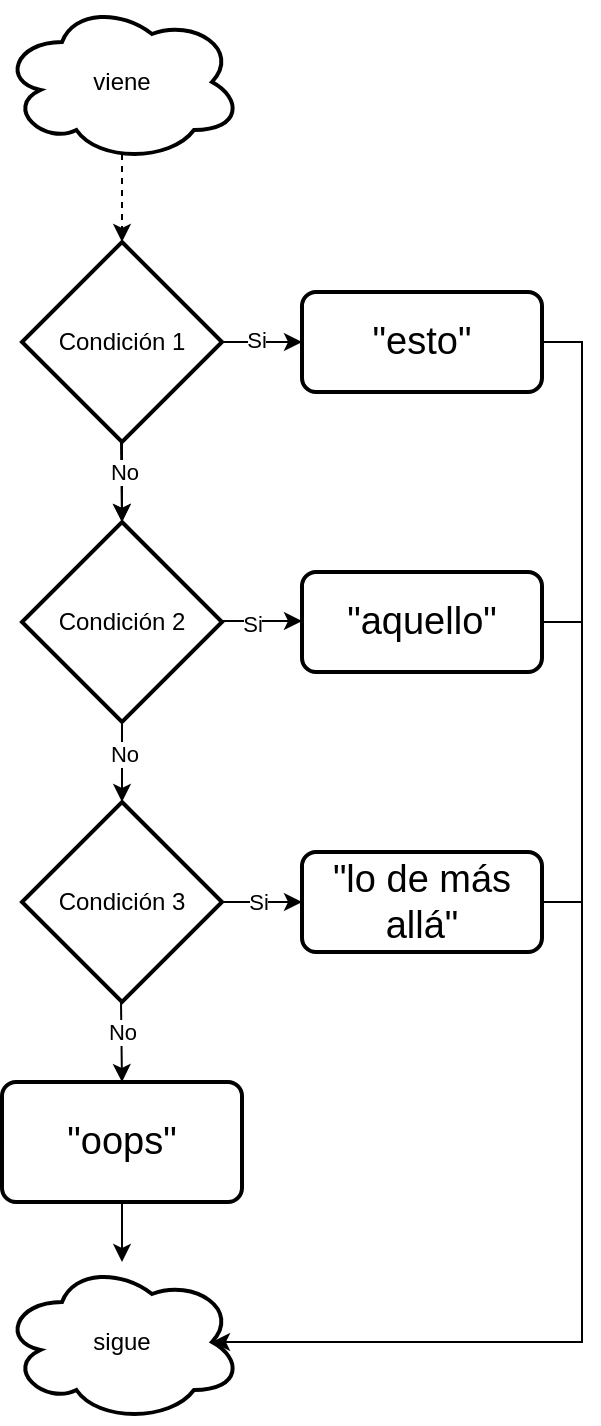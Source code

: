 <mxfile version="13.7.7" type="device"><diagram id="CUo5aL6lBfviS_h7ypjw" name="Page-1"><mxGraphModel dx="586" dy="1682" grid="1" gridSize="10" guides="1" tooltips="1" connect="1" arrows="1" fold="1" page="1" pageScale="1" pageWidth="827" pageHeight="1169" math="0" shadow="0"><root><mxCell id="0"/><mxCell id="1" parent="0"/><mxCell id="RpY1mf4aYmQm5KlJ1nnQ-14" value="" style="edgeStyle=orthogonalEdgeStyle;rounded=0;orthogonalLoop=1;jettySize=auto;html=1;" edge="1" parent="1" source="RpY1mf4aYmQm5KlJ1nnQ-2" target="RpY1mf4aYmQm5KlJ1nnQ-3"><mxGeometry relative="1" as="geometry"/></mxCell><mxCell id="RpY1mf4aYmQm5KlJ1nnQ-2" value="Condición 1" style="strokeWidth=2;html=1;shape=mxgraph.flowchart.decision;whiteSpace=wrap;" vertex="1" parent="1"><mxGeometry x="200" y="370" width="100" height="100" as="geometry"/></mxCell><mxCell id="RpY1mf4aYmQm5KlJ1nnQ-38" style="edgeStyle=orthogonalEdgeStyle;rounded=0;orthogonalLoop=1;jettySize=auto;html=1;exitX=0.5;exitY=1;exitDx=0;exitDy=0;exitPerimeter=0;entryX=0.5;entryY=0;entryDx=0;entryDy=0;entryPerimeter=0;" edge="1" parent="1" source="RpY1mf4aYmQm5KlJ1nnQ-3" target="RpY1mf4aYmQm5KlJ1nnQ-7"><mxGeometry relative="1" as="geometry"/></mxCell><mxCell id="RpY1mf4aYmQm5KlJ1nnQ-39" value="No" style="edgeLabel;html=1;align=center;verticalAlign=middle;resizable=0;points=[];" vertex="1" connectable="0" parent="RpY1mf4aYmQm5KlJ1nnQ-38"><mxGeometry x="-0.2" y="1" relative="1" as="geometry"><mxPoint as="offset"/></mxGeometry></mxCell><mxCell id="RpY1mf4aYmQm5KlJ1nnQ-3" value="Condición 2" style="strokeWidth=2;html=1;shape=mxgraph.flowchart.decision;whiteSpace=wrap;" vertex="1" parent="1"><mxGeometry x="200" y="510" width="100" height="100" as="geometry"/></mxCell><mxCell id="RpY1mf4aYmQm5KlJ1nnQ-29" style="edgeStyle=orthogonalEdgeStyle;rounded=0;orthogonalLoop=1;jettySize=auto;html=1;exitX=1;exitY=0.5;exitDx=0;exitDy=0;entryX=0.875;entryY=0.5;entryDx=0;entryDy=0;entryPerimeter=0;" edge="1" parent="1" source="RpY1mf4aYmQm5KlJ1nnQ-5" target="RpY1mf4aYmQm5KlJ1nnQ-27"><mxGeometry relative="1" as="geometry"><Array as="points"><mxPoint x="480" y="420"/><mxPoint x="480" y="920"/></Array></mxGeometry></mxCell><mxCell id="RpY1mf4aYmQm5KlJ1nnQ-5" value="&lt;font style=&quot;font-size: 19px&quot;&gt;&quot;esto&quot;&lt;/font&gt;" style="rounded=1;whiteSpace=wrap;html=1;absoluteArcSize=1;arcSize=14;strokeWidth=2;" vertex="1" parent="1"><mxGeometry x="340" y="395" width="120" height="50" as="geometry"/></mxCell><mxCell id="RpY1mf4aYmQm5KlJ1nnQ-22" style="edgeStyle=orthogonalEdgeStyle;rounded=0;orthogonalLoop=1;jettySize=auto;html=1;exitX=1;exitY=0.5;exitDx=0;exitDy=0;exitPerimeter=0;entryX=0;entryY=0.5;entryDx=0;entryDy=0;" edge="1" parent="1" source="RpY1mf4aYmQm5KlJ1nnQ-7" target="RpY1mf4aYmQm5KlJ1nnQ-18"><mxGeometry relative="1" as="geometry"/></mxCell><mxCell id="RpY1mf4aYmQm5KlJ1nnQ-42" value="Si" style="edgeLabel;html=1;align=center;verticalAlign=middle;resizable=0;points=[];" vertex="1" connectable="0" parent="RpY1mf4aYmQm5KlJ1nnQ-22"><mxGeometry x="-0.1" relative="1" as="geometry"><mxPoint as="offset"/></mxGeometry></mxCell><mxCell id="RpY1mf4aYmQm5KlJ1nnQ-7" value="Condición 3" style="strokeWidth=2;html=1;shape=mxgraph.flowchart.decision;whiteSpace=wrap;" vertex="1" parent="1"><mxGeometry x="200" y="650" width="100" height="100" as="geometry"/></mxCell><mxCell id="RpY1mf4aYmQm5KlJ1nnQ-28" value="" style="edgeStyle=orthogonalEdgeStyle;rounded=0;orthogonalLoop=1;jettySize=auto;html=1;" edge="1" parent="1" source="RpY1mf4aYmQm5KlJ1nnQ-9" target="RpY1mf4aYmQm5KlJ1nnQ-27"><mxGeometry relative="1" as="geometry"/></mxCell><mxCell id="RpY1mf4aYmQm5KlJ1nnQ-9" value="&lt;font style=&quot;font-size: 19px&quot;&gt;&quot;oops&quot;&lt;/font&gt;" style="rounded=1;whiteSpace=wrap;html=1;absoluteArcSize=1;arcSize=14;strokeWidth=2;" vertex="1" parent="1"><mxGeometry x="190" y="790" width="120" height="60" as="geometry"/></mxCell><mxCell id="RpY1mf4aYmQm5KlJ1nnQ-10" value="" style="endArrow=classic;html=1;entryX=0.5;entryY=0;entryDx=0;entryDy=0;entryPerimeter=0;dashed=1;" edge="1" parent="1" target="RpY1mf4aYmQm5KlJ1nnQ-2"><mxGeometry width="50" height="50" relative="1" as="geometry"><mxPoint x="250" y="320" as="sourcePoint"/><mxPoint x="250" y="220" as="targetPoint"/></mxGeometry></mxCell><mxCell id="RpY1mf4aYmQm5KlJ1nnQ-11" value="" style="endArrow=classic;html=1;" edge="1" parent="1"><mxGeometry width="50" height="50" relative="1" as="geometry"><mxPoint x="249.5" y="470" as="sourcePoint"/><mxPoint x="250" y="510" as="targetPoint"/></mxGeometry></mxCell><mxCell id="RpY1mf4aYmQm5KlJ1nnQ-33" value="No" style="edgeLabel;html=1;align=center;verticalAlign=middle;resizable=0;points=[];" vertex="1" connectable="0" parent="RpY1mf4aYmQm5KlJ1nnQ-11"><mxGeometry x="-0.249" y="1" relative="1" as="geometry"><mxPoint as="offset"/></mxGeometry></mxCell><mxCell id="RpY1mf4aYmQm5KlJ1nnQ-13" value="" style="endArrow=classic;html=1;" edge="1" parent="1"><mxGeometry width="50" height="50" relative="1" as="geometry"><mxPoint x="249.5" y="750" as="sourcePoint"/><mxPoint x="250" y="790" as="targetPoint"/><Array as="points"><mxPoint x="250" y="790"/></Array></mxGeometry></mxCell><mxCell id="RpY1mf4aYmQm5KlJ1nnQ-40" value="No" style="edgeLabel;html=1;align=center;verticalAlign=middle;resizable=0;points=[];" vertex="1" connectable="0" parent="RpY1mf4aYmQm5KlJ1nnQ-13"><mxGeometry x="1" y="25" relative="1" as="geometry"><mxPoint y="-25" as="offset"/></mxGeometry></mxCell><mxCell id="RpY1mf4aYmQm5KlJ1nnQ-16" style="edgeStyle=orthogonalEdgeStyle;rounded=0;orthogonalLoop=1;jettySize=auto;html=1;exitX=0.5;exitY=1;exitDx=0;exitDy=0;" edge="1" parent="1" source="RpY1mf4aYmQm5KlJ1nnQ-5" target="RpY1mf4aYmQm5KlJ1nnQ-5"><mxGeometry relative="1" as="geometry"/></mxCell><mxCell id="RpY1mf4aYmQm5KlJ1nnQ-17" value="&lt;font style=&quot;font-size: 19px&quot;&gt;&quot;aquello&quot;&lt;/font&gt;" style="rounded=1;whiteSpace=wrap;html=1;absoluteArcSize=1;arcSize=14;strokeWidth=2;" vertex="1" parent="1"><mxGeometry x="340" y="535" width="120" height="50" as="geometry"/></mxCell><mxCell id="RpY1mf4aYmQm5KlJ1nnQ-18" value="&lt;font style=&quot;font-size: 19px&quot;&gt;&quot;lo de más allá&quot;&lt;/font&gt;" style="rounded=1;whiteSpace=wrap;html=1;absoluteArcSize=1;arcSize=14;strokeWidth=2;" vertex="1" parent="1"><mxGeometry x="340" y="675" width="120" height="50" as="geometry"/></mxCell><mxCell id="RpY1mf4aYmQm5KlJ1nnQ-19" value="" style="endArrow=classic;html=1;exitX=1;exitY=0.5;exitDx=0;exitDy=0;exitPerimeter=0;entryX=0;entryY=0.5;entryDx=0;entryDy=0;" edge="1" parent="1" source="RpY1mf4aYmQm5KlJ1nnQ-2" target="RpY1mf4aYmQm5KlJ1nnQ-5"><mxGeometry width="50" height="50" relative="1" as="geometry"><mxPoint x="259.5" y="480" as="sourcePoint"/><mxPoint x="260" y="520" as="targetPoint"/></mxGeometry></mxCell><mxCell id="RpY1mf4aYmQm5KlJ1nnQ-32" value="Si" style="edgeLabel;html=1;align=center;verticalAlign=middle;resizable=0;points=[];" vertex="1" connectable="0" parent="RpY1mf4aYmQm5KlJ1nnQ-19"><mxGeometry x="-0.15" y="1" relative="1" as="geometry"><mxPoint as="offset"/></mxGeometry></mxCell><mxCell id="RpY1mf4aYmQm5KlJ1nnQ-20" value="" style="endArrow=classic;html=1;exitX=1;exitY=0.5;exitDx=0;exitDy=0;exitPerimeter=0;entryX=0;entryY=0.5;entryDx=0;entryDy=0;" edge="1" parent="1"><mxGeometry width="50" height="50" relative="1" as="geometry"><mxPoint x="300" y="559.5" as="sourcePoint"/><mxPoint x="340" y="559.5" as="targetPoint"/></mxGeometry></mxCell><mxCell id="RpY1mf4aYmQm5KlJ1nnQ-41" value="Si" style="edgeLabel;html=1;align=center;verticalAlign=middle;resizable=0;points=[];" vertex="1" connectable="0" parent="RpY1mf4aYmQm5KlJ1nnQ-20"><mxGeometry x="-0.25" relative="1" as="geometry"><mxPoint y="1" as="offset"/></mxGeometry></mxCell><mxCell id="RpY1mf4aYmQm5KlJ1nnQ-27" value="sigue" style="ellipse;shape=cloud;whiteSpace=wrap;html=1;rounded=1;strokeWidth=2;arcSize=14;" vertex="1" parent="1"><mxGeometry x="190" y="880" width="120" height="80" as="geometry"/></mxCell><mxCell id="RpY1mf4aYmQm5KlJ1nnQ-43" value="" style="endArrow=none;html=1;" edge="1" parent="1"><mxGeometry width="50" height="50" relative="1" as="geometry"><mxPoint x="460" y="560" as="sourcePoint"/><mxPoint x="480" y="560" as="targetPoint"/></mxGeometry></mxCell><mxCell id="RpY1mf4aYmQm5KlJ1nnQ-45" value="" style="endArrow=none;html=1;exitX=1;exitY=0.5;exitDx=0;exitDy=0;" edge="1" parent="1" source="RpY1mf4aYmQm5KlJ1nnQ-18"><mxGeometry width="50" height="50" relative="1" as="geometry"><mxPoint x="270" y="860" as="sourcePoint"/><mxPoint x="480" y="700" as="targetPoint"/></mxGeometry></mxCell><mxCell id="RpY1mf4aYmQm5KlJ1nnQ-46" value="viene" style="ellipse;shape=cloud;whiteSpace=wrap;html=1;rounded=1;strokeWidth=2;arcSize=14;" vertex="1" parent="1"><mxGeometry x="190" y="250" width="120" height="80" as="geometry"/></mxCell></root></mxGraphModel></diagram></mxfile>